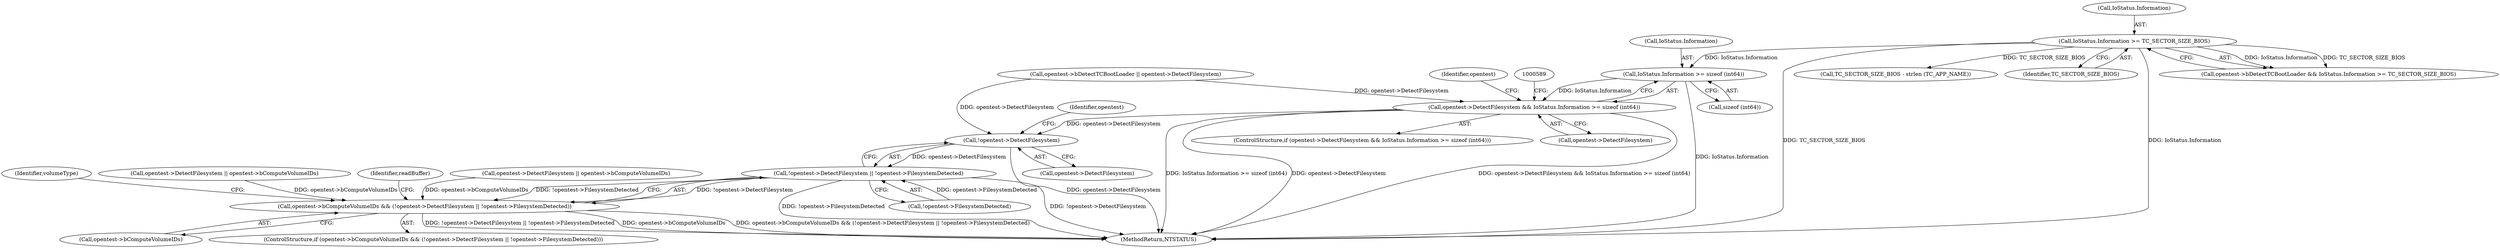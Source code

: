 digraph "0_VeraCrypt_f30f9339c9a0b9bbcc6f5ad38804af39db1f479e@API" {
"1000578" [label="(Call,IoStatus.Information >= sizeof (int64))"];
"1000537" [label="(Call,IoStatus.Information >= TC_SECTOR_SIZE_BIOS)"];
"1000574" [label="(Call,opentest->DetectFilesystem && IoStatus.Information >= sizeof (int64))"];
"1000628" [label="(Call,!opentest->DetectFilesystem)"];
"1000627" [label="(Call,!opentest->DetectFilesystem || !opentest->FilesystemDetected)"];
"1000623" [label="(Call,opentest->bComputeVolumeIDs && (!opentest->DetectFilesystem || !opentest->FilesystemDetected))"];
"1000624" [label="(Call,opentest->bComputeVolumeIDs)"];
"1000500" [label="(Call,opentest->bDetectTCBootLoader || opentest->DetectFilesystem)"];
"1000578" [label="(Call,IoStatus.Information >= sizeof (int64))"];
"1000640" [label="(Identifier,volumeType)"];
"1000409" [label="(Call,opentest->DetectFilesystem || opentest->bComputeVolumeIDs)"];
"1000699" [label="(Identifier,readBuffer)"];
"1000537" [label="(Call,IoStatus.Information >= TC_SECTOR_SIZE_BIOS)"];
"1000549" [label="(Call,TC_SECTOR_SIZE_BIOS - strlen (TC_APP_NAME))"];
"1000634" [label="(Identifier,opentest)"];
"1000622" [label="(ControlStructure,if (opentest->bComputeVolumeIDs && (!opentest->DetectFilesystem || !opentest->FilesystemDetected)))"];
"1000538" [label="(Call,IoStatus.Information)"];
"1000627" [label="(Call,!opentest->DetectFilesystem || !opentest->FilesystemDetected)"];
"1000541" [label="(Identifier,TC_SECTOR_SIZE_BIOS)"];
"1000628" [label="(Call,!opentest->DetectFilesystem)"];
"1000632" [label="(Call,!opentest->FilesystemDetected)"];
"1000573" [label="(ControlStructure,if (opentest->DetectFilesystem && IoStatus.Information >= sizeof (int64)))"];
"1000629" [label="(Call,opentest->DetectFilesystem)"];
"1000574" [label="(Call,opentest->DetectFilesystem && IoStatus.Information >= sizeof (int64))"];
"1000575" [label="(Call,opentest->DetectFilesystem)"];
"1000582" [label="(Call,sizeof (int64))"];
"1000533" [label="(Call,opentest->bDetectTCBootLoader && IoStatus.Information >= TC_SECTOR_SIZE_BIOS)"];
"1000623" [label="(Call,opentest->bComputeVolumeIDs && (!opentest->DetectFilesystem || !opentest->FilesystemDetected))"];
"1003200" [label="(MethodReturn,NTSTATUS)"];
"1000625" [label="(Identifier,opentest)"];
"1000477" [label="(Call,opentest->DetectFilesystem || opentest->bComputeVolumeIDs)"];
"1000579" [label="(Call,IoStatus.Information)"];
"1000578" -> "1000574"  [label="AST: "];
"1000578" -> "1000582"  [label="CFG: "];
"1000579" -> "1000578"  [label="AST: "];
"1000582" -> "1000578"  [label="AST: "];
"1000574" -> "1000578"  [label="CFG: "];
"1000578" -> "1003200"  [label="DDG: IoStatus.Information"];
"1000578" -> "1000574"  [label="DDG: IoStatus.Information"];
"1000537" -> "1000578"  [label="DDG: IoStatus.Information"];
"1000537" -> "1000533"  [label="AST: "];
"1000537" -> "1000541"  [label="CFG: "];
"1000538" -> "1000537"  [label="AST: "];
"1000541" -> "1000537"  [label="AST: "];
"1000533" -> "1000537"  [label="CFG: "];
"1000537" -> "1003200"  [label="DDG: IoStatus.Information"];
"1000537" -> "1003200"  [label="DDG: TC_SECTOR_SIZE_BIOS"];
"1000537" -> "1000533"  [label="DDG: IoStatus.Information"];
"1000537" -> "1000533"  [label="DDG: TC_SECTOR_SIZE_BIOS"];
"1000537" -> "1000549"  [label="DDG: TC_SECTOR_SIZE_BIOS"];
"1000574" -> "1000573"  [label="AST: "];
"1000574" -> "1000575"  [label="CFG: "];
"1000575" -> "1000574"  [label="AST: "];
"1000589" -> "1000574"  [label="CFG: "];
"1000625" -> "1000574"  [label="CFG: "];
"1000574" -> "1003200"  [label="DDG: opentest->DetectFilesystem"];
"1000574" -> "1003200"  [label="DDG: opentest->DetectFilesystem && IoStatus.Information >= sizeof (int64)"];
"1000574" -> "1003200"  [label="DDG: IoStatus.Information >= sizeof (int64)"];
"1000500" -> "1000574"  [label="DDG: opentest->DetectFilesystem"];
"1000574" -> "1000628"  [label="DDG: opentest->DetectFilesystem"];
"1000628" -> "1000627"  [label="AST: "];
"1000628" -> "1000629"  [label="CFG: "];
"1000629" -> "1000628"  [label="AST: "];
"1000634" -> "1000628"  [label="CFG: "];
"1000627" -> "1000628"  [label="CFG: "];
"1000628" -> "1003200"  [label="DDG: opentest->DetectFilesystem"];
"1000628" -> "1000627"  [label="DDG: opentest->DetectFilesystem"];
"1000500" -> "1000628"  [label="DDG: opentest->DetectFilesystem"];
"1000627" -> "1000623"  [label="AST: "];
"1000627" -> "1000632"  [label="CFG: "];
"1000632" -> "1000627"  [label="AST: "];
"1000623" -> "1000627"  [label="CFG: "];
"1000627" -> "1003200"  [label="DDG: !opentest->FilesystemDetected"];
"1000627" -> "1003200"  [label="DDG: !opentest->DetectFilesystem"];
"1000627" -> "1000623"  [label="DDG: !opentest->DetectFilesystem"];
"1000627" -> "1000623"  [label="DDG: !opentest->FilesystemDetected"];
"1000632" -> "1000627"  [label="DDG: opentest->FilesystemDetected"];
"1000623" -> "1000622"  [label="AST: "];
"1000623" -> "1000624"  [label="CFG: "];
"1000624" -> "1000623"  [label="AST: "];
"1000640" -> "1000623"  [label="CFG: "];
"1000699" -> "1000623"  [label="CFG: "];
"1000623" -> "1003200"  [label="DDG: opentest->bComputeVolumeIDs && (!opentest->DetectFilesystem || !opentest->FilesystemDetected)"];
"1000623" -> "1003200"  [label="DDG: !opentest->DetectFilesystem || !opentest->FilesystemDetected"];
"1000623" -> "1003200"  [label="DDG: opentest->bComputeVolumeIDs"];
"1000409" -> "1000623"  [label="DDG: opentest->bComputeVolumeIDs"];
"1000477" -> "1000623"  [label="DDG: opentest->bComputeVolumeIDs"];
}
